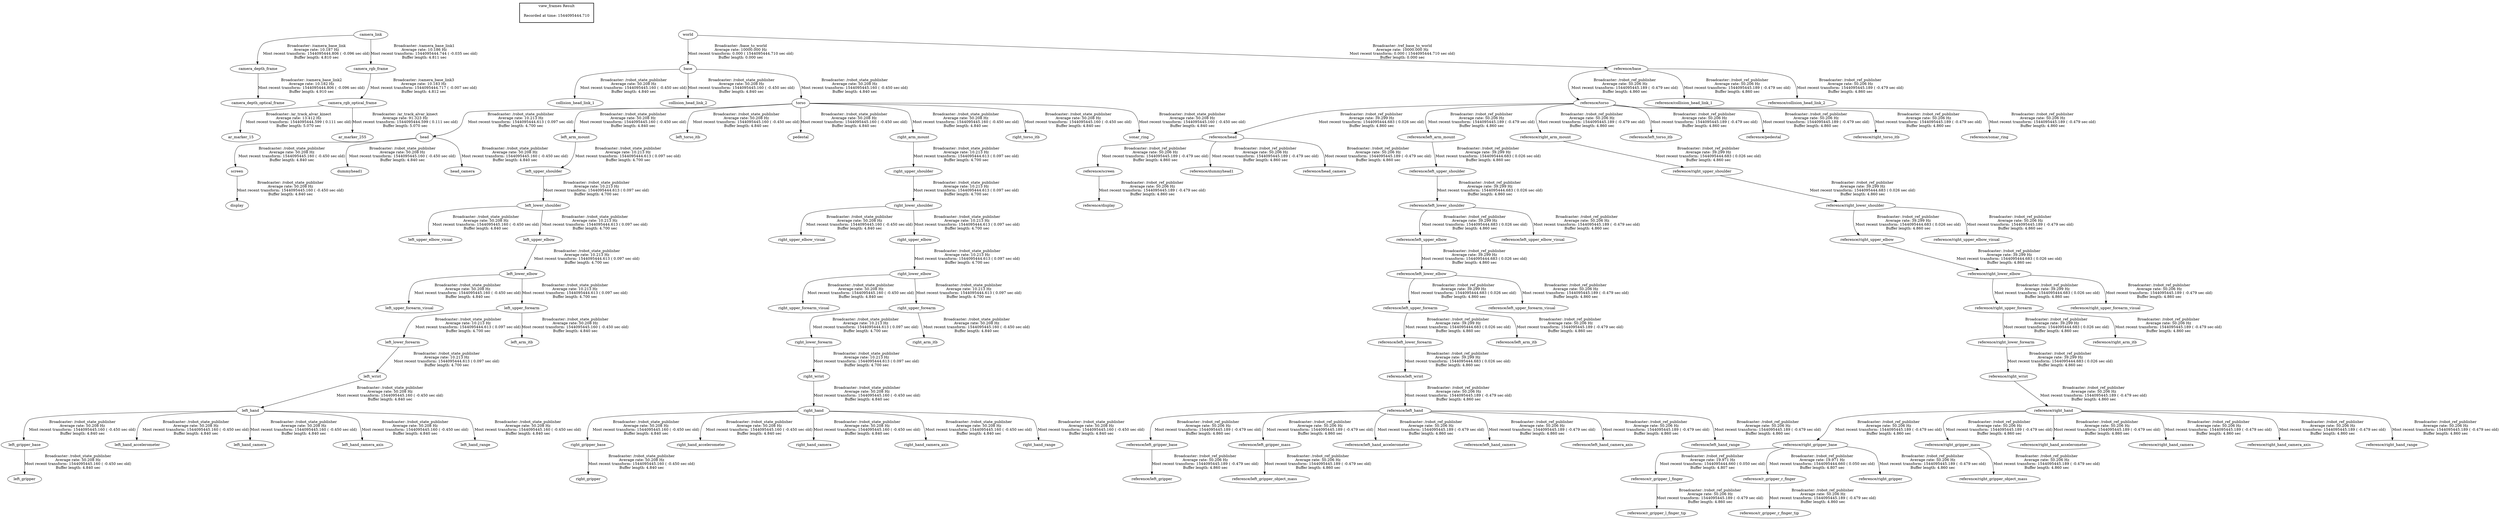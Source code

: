 digraph G {
"camera_depth_frame" -> "camera_depth_optical_frame"[label="Broadcaster: /camera_base_link2\nAverage rate: 10.182 Hz\nMost recent transform: 1544095444.806 ( -0.096 sec old)\nBuffer length: 4.910 sec\n"];
"camera_link" -> "camera_depth_frame"[label="Broadcaster: /camera_base_link\nAverage rate: 10.187 Hz\nMost recent transform: 1544095444.806 ( -0.096 sec old)\nBuffer length: 4.810 sec\n"];
"camera_rgb_frame" -> "camera_rgb_optical_frame"[label="Broadcaster: /camera_base_link3\nAverage rate: 10.183 Hz\nMost recent transform: 1544095444.717 ( -0.007 sec old)\nBuffer length: 4.812 sec\n"];
"camera_link" -> "camera_rgb_frame"[label="Broadcaster: /camera_base_link1\nAverage rate: 10.186 Hz\nMost recent transform: 1544095444.744 ( -0.035 sec old)\nBuffer length: 4.811 sec\n"];
"world" -> "base"[label="Broadcaster: /base_to_world\nAverage rate: 10000.000 Hz\nMost recent transform: 0.000 ( 1544095444.710 sec old)\nBuffer length: 0.000 sec\n"];
"reference/torso" -> "reference/head"[label="Broadcaster: /robot_ref_publisher\nAverage rate: 39.299 Hz\nMost recent transform: 1544095444.683 ( 0.026 sec old)\nBuffer length: 4.860 sec\n"];
"reference/base" -> "reference/torso"[label="Broadcaster: /robot_ref_publisher\nAverage rate: 50.206 Hz\nMost recent transform: 1544095445.189 ( -0.479 sec old)\nBuffer length: 4.860 sec\n"];
"reference/left_lower_shoulder" -> "reference/left_upper_elbow"[label="Broadcaster: /robot_ref_publisher\nAverage rate: 39.299 Hz\nMost recent transform: 1544095444.683 ( 0.026 sec old)\nBuffer length: 4.860 sec\n"];
"reference/left_upper_shoulder" -> "reference/left_lower_shoulder"[label="Broadcaster: /robot_ref_publisher\nAverage rate: 39.299 Hz\nMost recent transform: 1544095444.683 ( 0.026 sec old)\nBuffer length: 4.860 sec\n"];
"reference/left_upper_elbow" -> "reference/left_lower_elbow"[label="Broadcaster: /robot_ref_publisher\nAverage rate: 39.299 Hz\nMost recent transform: 1544095444.683 ( 0.026 sec old)\nBuffer length: 4.860 sec\n"];
"reference/left_arm_mount" -> "reference/left_upper_shoulder"[label="Broadcaster: /robot_ref_publisher\nAverage rate: 39.299 Hz\nMost recent transform: 1544095444.683 ( 0.026 sec old)\nBuffer length: 4.860 sec\n"];
"reference/torso" -> "reference/left_arm_mount"[label="Broadcaster: /robot_ref_publisher\nAverage rate: 50.206 Hz\nMost recent transform: 1544095445.189 ( -0.479 sec old)\nBuffer length: 4.860 sec\n"];
"reference/left_lower_elbow" -> "reference/left_upper_forearm"[label="Broadcaster: /robot_ref_publisher\nAverage rate: 39.299 Hz\nMost recent transform: 1544095444.683 ( 0.026 sec old)\nBuffer length: 4.860 sec\n"];
"reference/left_upper_forearm" -> "reference/left_lower_forearm"[label="Broadcaster: /robot_ref_publisher\nAverage rate: 39.299 Hz\nMost recent transform: 1544095444.683 ( 0.026 sec old)\nBuffer length: 4.860 sec\n"];
"reference/left_lower_forearm" -> "reference/left_wrist"[label="Broadcaster: /robot_ref_publisher\nAverage rate: 39.299 Hz\nMost recent transform: 1544095444.683 ( 0.026 sec old)\nBuffer length: 4.860 sec\n"];
"reference/right_lower_shoulder" -> "reference/right_upper_elbow"[label="Broadcaster: /robot_ref_publisher\nAverage rate: 39.299 Hz\nMost recent transform: 1544095444.683 ( 0.026 sec old)\nBuffer length: 4.860 sec\n"];
"reference/right_upper_shoulder" -> "reference/right_lower_shoulder"[label="Broadcaster: /robot_ref_publisher\nAverage rate: 39.299 Hz\nMost recent transform: 1544095444.683 ( 0.026 sec old)\nBuffer length: 4.860 sec\n"];
"reference/right_upper_elbow" -> "reference/right_lower_elbow"[label="Broadcaster: /robot_ref_publisher\nAverage rate: 39.299 Hz\nMost recent transform: 1544095444.683 ( 0.026 sec old)\nBuffer length: 4.860 sec\n"];
"reference/right_arm_mount" -> "reference/right_upper_shoulder"[label="Broadcaster: /robot_ref_publisher\nAverage rate: 39.299 Hz\nMost recent transform: 1544095444.683 ( 0.026 sec old)\nBuffer length: 4.860 sec\n"];
"reference/torso" -> "reference/right_arm_mount"[label="Broadcaster: /robot_ref_publisher\nAverage rate: 50.206 Hz\nMost recent transform: 1544095445.189 ( -0.479 sec old)\nBuffer length: 4.860 sec\n"];
"reference/right_lower_elbow" -> "reference/right_upper_forearm"[label="Broadcaster: /robot_ref_publisher\nAverage rate: 39.299 Hz\nMost recent transform: 1544095444.683 ( 0.026 sec old)\nBuffer length: 4.860 sec\n"];
"reference/right_upper_forearm" -> "reference/right_lower_forearm"[label="Broadcaster: /robot_ref_publisher\nAverage rate: 39.299 Hz\nMost recent transform: 1544095444.683 ( 0.026 sec old)\nBuffer length: 4.860 sec\n"];
"reference/right_lower_forearm" -> "reference/right_wrist"[label="Broadcaster: /robot_ref_publisher\nAverage rate: 39.299 Hz\nMost recent transform: 1544095444.683 ( 0.026 sec old)\nBuffer length: 4.860 sec\n"];
"world" -> "reference/base"[label="Broadcaster: /ref_base_to_world\nAverage rate: 10000.000 Hz\nMost recent transform: 0.000 ( 1544095444.710 sec old)\nBuffer length: 0.000 sec\n"];
"base" -> "collision_head_link_1"[label="Broadcaster: /robot_state_publisher\nAverage rate: 50.208 Hz\nMost recent transform: 1544095445.160 ( -0.450 sec old)\nBuffer length: 4.840 sec\n"];
"base" -> "collision_head_link_2"[label="Broadcaster: /robot_state_publisher\nAverage rate: 50.208 Hz\nMost recent transform: 1544095445.160 ( -0.450 sec old)\nBuffer length: 4.840 sec\n"];
"screen" -> "display"[label="Broadcaster: /robot_state_publisher\nAverage rate: 50.208 Hz\nMost recent transform: 1544095445.160 ( -0.450 sec old)\nBuffer length: 4.840 sec\n"];
"head" -> "screen"[label="Broadcaster: /robot_state_publisher\nAverage rate: 50.208 Hz\nMost recent transform: 1544095445.160 ( -0.450 sec old)\nBuffer length: 4.840 sec\n"];
"head" -> "dummyhead1"[label="Broadcaster: /robot_state_publisher\nAverage rate: 50.208 Hz\nMost recent transform: 1544095445.160 ( -0.450 sec old)\nBuffer length: 4.840 sec\n"];
"torso" -> "head"[label="Broadcaster: /robot_state_publisher\nAverage rate: 10.213 Hz\nMost recent transform: 1544095444.613 ( 0.097 sec old)\nBuffer length: 4.700 sec\n"];
"head" -> "head_camera"[label="Broadcaster: /robot_state_publisher\nAverage rate: 50.208 Hz\nMost recent transform: 1544095445.160 ( -0.450 sec old)\nBuffer length: 4.840 sec\n"];
"left_lower_shoulder" -> "left_upper_elbow_visual"[label="Broadcaster: /robot_state_publisher\nAverage rate: 50.208 Hz\nMost recent transform: 1544095445.160 ( -0.450 sec old)\nBuffer length: 4.840 sec\n"];
"left_upper_shoulder" -> "left_lower_shoulder"[label="Broadcaster: /robot_state_publisher\nAverage rate: 10.213 Hz\nMost recent transform: 1544095444.613 ( 0.097 sec old)\nBuffer length: 4.700 sec\n"];
"left_gripper_base" -> "left_gripper"[label="Broadcaster: /robot_state_publisher\nAverage rate: 50.208 Hz\nMost recent transform: 1544095445.160 ( -0.450 sec old)\nBuffer length: 4.840 sec\n"];
"left_hand" -> "left_gripper_base"[label="Broadcaster: /robot_state_publisher\nAverage rate: 50.208 Hz\nMost recent transform: 1544095445.160 ( -0.450 sec old)\nBuffer length: 4.840 sec\n"];
"left_wrist" -> "left_hand"[label="Broadcaster: /robot_state_publisher\nAverage rate: 50.208 Hz\nMost recent transform: 1544095445.160 ( -0.450 sec old)\nBuffer length: 4.840 sec\n"];
"left_lower_forearm" -> "left_wrist"[label="Broadcaster: /robot_state_publisher\nAverage rate: 10.213 Hz\nMost recent transform: 1544095444.613 ( 0.097 sec old)\nBuffer length: 4.700 sec\n"];
"left_hand" -> "left_hand_accelerometer"[label="Broadcaster: /robot_state_publisher\nAverage rate: 50.208 Hz\nMost recent transform: 1544095445.160 ( -0.450 sec old)\nBuffer length: 4.840 sec\n"];
"left_hand" -> "left_hand_camera"[label="Broadcaster: /robot_state_publisher\nAverage rate: 50.208 Hz\nMost recent transform: 1544095445.160 ( -0.450 sec old)\nBuffer length: 4.840 sec\n"];
"left_hand" -> "left_hand_camera_axis"[label="Broadcaster: /robot_state_publisher\nAverage rate: 50.208 Hz\nMost recent transform: 1544095445.160 ( -0.450 sec old)\nBuffer length: 4.840 sec\n"];
"left_hand" -> "left_hand_range"[label="Broadcaster: /robot_state_publisher\nAverage rate: 50.208 Hz\nMost recent transform: 1544095445.160 ( -0.450 sec old)\nBuffer length: 4.840 sec\n"];
"torso" -> "left_arm_mount"[label="Broadcaster: /robot_state_publisher\nAverage rate: 50.208 Hz\nMost recent transform: 1544095445.160 ( -0.450 sec old)\nBuffer length: 4.840 sec\n"];
"base" -> "torso"[label="Broadcaster: /robot_state_publisher\nAverage rate: 50.208 Hz\nMost recent transform: 1544095445.160 ( -0.450 sec old)\nBuffer length: 4.840 sec\n"];
"torso" -> "left_torso_itb"[label="Broadcaster: /robot_state_publisher\nAverage rate: 50.208 Hz\nMost recent transform: 1544095445.160 ( -0.450 sec old)\nBuffer length: 4.840 sec\n"];
"left_lower_elbow" -> "left_upper_forearm_visual"[label="Broadcaster: /robot_state_publisher\nAverage rate: 50.208 Hz\nMost recent transform: 1544095445.160 ( -0.450 sec old)\nBuffer length: 4.840 sec\n"];
"left_upper_elbow" -> "left_lower_elbow"[label="Broadcaster: /robot_state_publisher\nAverage rate: 10.213 Hz\nMost recent transform: 1544095444.613 ( 0.097 sec old)\nBuffer length: 4.700 sec\n"];
"left_upper_forearm" -> "left_arm_itb"[label="Broadcaster: /robot_state_publisher\nAverage rate: 50.208 Hz\nMost recent transform: 1544095445.160 ( -0.450 sec old)\nBuffer length: 4.840 sec\n"];
"left_lower_elbow" -> "left_upper_forearm"[label="Broadcaster: /robot_state_publisher\nAverage rate: 10.213 Hz\nMost recent transform: 1544095444.613 ( 0.097 sec old)\nBuffer length: 4.700 sec\n"];
"torso" -> "pedestal"[label="Broadcaster: /robot_state_publisher\nAverage rate: 50.208 Hz\nMost recent transform: 1544095445.160 ( -0.450 sec old)\nBuffer length: 4.840 sec\n"];
"right_lower_shoulder" -> "right_upper_elbow_visual"[label="Broadcaster: /robot_state_publisher\nAverage rate: 50.208 Hz\nMost recent transform: 1544095445.160 ( -0.450 sec old)\nBuffer length: 4.840 sec\n"];
"right_upper_shoulder" -> "right_lower_shoulder"[label="Broadcaster: /robot_state_publisher\nAverage rate: 10.213 Hz\nMost recent transform: 1544095444.613 ( 0.097 sec old)\nBuffer length: 4.700 sec\n"];
"right_gripper_base" -> "right_gripper"[label="Broadcaster: /robot_state_publisher\nAverage rate: 50.208 Hz\nMost recent transform: 1544095445.160 ( -0.450 sec old)\nBuffer length: 4.840 sec\n"];
"right_hand" -> "right_gripper_base"[label="Broadcaster: /robot_state_publisher\nAverage rate: 50.208 Hz\nMost recent transform: 1544095445.160 ( -0.450 sec old)\nBuffer length: 4.840 sec\n"];
"right_wrist" -> "right_hand"[label="Broadcaster: /robot_state_publisher\nAverage rate: 50.208 Hz\nMost recent transform: 1544095445.160 ( -0.450 sec old)\nBuffer length: 4.840 sec\n"];
"right_lower_forearm" -> "right_wrist"[label="Broadcaster: /robot_state_publisher\nAverage rate: 10.213 Hz\nMost recent transform: 1544095444.613 ( 0.097 sec old)\nBuffer length: 4.700 sec\n"];
"right_hand" -> "right_hand_accelerometer"[label="Broadcaster: /robot_state_publisher\nAverage rate: 50.208 Hz\nMost recent transform: 1544095445.160 ( -0.450 sec old)\nBuffer length: 4.840 sec\n"];
"right_hand" -> "right_hand_camera"[label="Broadcaster: /robot_state_publisher\nAverage rate: 50.208 Hz\nMost recent transform: 1544095445.160 ( -0.450 sec old)\nBuffer length: 4.840 sec\n"];
"right_hand" -> "right_hand_camera_axis"[label="Broadcaster: /robot_state_publisher\nAverage rate: 50.208 Hz\nMost recent transform: 1544095445.160 ( -0.450 sec old)\nBuffer length: 4.840 sec\n"];
"right_hand" -> "right_hand_range"[label="Broadcaster: /robot_state_publisher\nAverage rate: 50.208 Hz\nMost recent transform: 1544095445.160 ( -0.450 sec old)\nBuffer length: 4.840 sec\n"];
"torso" -> "right_arm_mount"[label="Broadcaster: /robot_state_publisher\nAverage rate: 50.208 Hz\nMost recent transform: 1544095445.160 ( -0.450 sec old)\nBuffer length: 4.840 sec\n"];
"torso" -> "right_torso_itb"[label="Broadcaster: /robot_state_publisher\nAverage rate: 50.208 Hz\nMost recent transform: 1544095445.160 ( -0.450 sec old)\nBuffer length: 4.840 sec\n"];
"right_lower_elbow" -> "right_upper_forearm_visual"[label="Broadcaster: /robot_state_publisher\nAverage rate: 50.208 Hz\nMost recent transform: 1544095445.160 ( -0.450 sec old)\nBuffer length: 4.840 sec\n"];
"right_upper_elbow" -> "right_lower_elbow"[label="Broadcaster: /robot_state_publisher\nAverage rate: 10.213 Hz\nMost recent transform: 1544095444.613 ( 0.097 sec old)\nBuffer length: 4.700 sec\n"];
"right_upper_forearm" -> "right_arm_itb"[label="Broadcaster: /robot_state_publisher\nAverage rate: 50.208 Hz\nMost recent transform: 1544095445.160 ( -0.450 sec old)\nBuffer length: 4.840 sec\n"];
"right_lower_elbow" -> "right_upper_forearm"[label="Broadcaster: /robot_state_publisher\nAverage rate: 10.213 Hz\nMost recent transform: 1544095444.613 ( 0.097 sec old)\nBuffer length: 4.700 sec\n"];
"torso" -> "sonar_ring"[label="Broadcaster: /robot_state_publisher\nAverage rate: 50.208 Hz\nMost recent transform: 1544095445.160 ( -0.450 sec old)\nBuffer length: 4.840 sec\n"];
"reference/base" -> "reference/collision_head_link_1"[label="Broadcaster: /robot_ref_publisher\nAverage rate: 50.206 Hz\nMost recent transform: 1544095445.189 ( -0.479 sec old)\nBuffer length: 4.860 sec\n"];
"reference/base" -> "reference/collision_head_link_2"[label="Broadcaster: /robot_ref_publisher\nAverage rate: 50.206 Hz\nMost recent transform: 1544095445.189 ( -0.479 sec old)\nBuffer length: 4.860 sec\n"];
"reference/screen" -> "reference/display"[label="Broadcaster: /robot_ref_publisher\nAverage rate: 50.206 Hz\nMost recent transform: 1544095445.189 ( -0.479 sec old)\nBuffer length: 4.860 sec\n"];
"reference/head" -> "reference/screen"[label="Broadcaster: /robot_ref_publisher\nAverage rate: 50.206 Hz\nMost recent transform: 1544095445.189 ( -0.479 sec old)\nBuffer length: 4.860 sec\n"];
"reference/head" -> "reference/dummyhead1"[label="Broadcaster: /robot_ref_publisher\nAverage rate: 50.206 Hz\nMost recent transform: 1544095445.189 ( -0.479 sec old)\nBuffer length: 4.860 sec\n"];
"reference/head" -> "reference/head_camera"[label="Broadcaster: /robot_ref_publisher\nAverage rate: 50.206 Hz\nMost recent transform: 1544095445.189 ( -0.479 sec old)\nBuffer length: 4.860 sec\n"];
"reference/left_lower_shoulder" -> "reference/left_upper_elbow_visual"[label="Broadcaster: /robot_ref_publisher\nAverage rate: 50.206 Hz\nMost recent transform: 1544095445.189 ( -0.479 sec old)\nBuffer length: 4.860 sec\n"];
"reference/left_gripper_base" -> "reference/left_gripper"[label="Broadcaster: /robot_ref_publisher\nAverage rate: 50.206 Hz\nMost recent transform: 1544095445.189 ( -0.479 sec old)\nBuffer length: 4.860 sec\n"];
"reference/left_hand" -> "reference/left_gripper_base"[label="Broadcaster: /robot_ref_publisher\nAverage rate: 50.206 Hz\nMost recent transform: 1544095445.189 ( -0.479 sec old)\nBuffer length: 4.860 sec\n"];
"reference/left_wrist" -> "reference/left_hand"[label="Broadcaster: /robot_ref_publisher\nAverage rate: 50.206 Hz\nMost recent transform: 1544095445.189 ( -0.479 sec old)\nBuffer length: 4.860 sec\n"];
"reference/left_hand" -> "reference/left_gripper_mass"[label="Broadcaster: /robot_ref_publisher\nAverage rate: 50.206 Hz\nMost recent transform: 1544095445.189 ( -0.479 sec old)\nBuffer length: 4.860 sec\n"];
"reference/left_gripper_mass" -> "reference/left_gripper_object_mass"[label="Broadcaster: /robot_ref_publisher\nAverage rate: 50.206 Hz\nMost recent transform: 1544095445.189 ( -0.479 sec old)\nBuffer length: 4.860 sec\n"];
"reference/left_hand" -> "reference/left_hand_accelerometer"[label="Broadcaster: /robot_ref_publisher\nAverage rate: 50.206 Hz\nMost recent transform: 1544095445.189 ( -0.479 sec old)\nBuffer length: 4.860 sec\n"];
"reference/left_hand" -> "reference/left_hand_camera"[label="Broadcaster: /robot_ref_publisher\nAverage rate: 50.206 Hz\nMost recent transform: 1544095445.189 ( -0.479 sec old)\nBuffer length: 4.860 sec\n"];
"reference/left_hand" -> "reference/left_hand_camera_axis"[label="Broadcaster: /robot_ref_publisher\nAverage rate: 50.206 Hz\nMost recent transform: 1544095445.189 ( -0.479 sec old)\nBuffer length: 4.860 sec\n"];
"reference/left_hand" -> "reference/left_hand_range"[label="Broadcaster: /robot_ref_publisher\nAverage rate: 50.206 Hz\nMost recent transform: 1544095445.189 ( -0.479 sec old)\nBuffer length: 4.860 sec\n"];
"reference/torso" -> "reference/left_torso_itb"[label="Broadcaster: /robot_ref_publisher\nAverage rate: 50.206 Hz\nMost recent transform: 1544095445.189 ( -0.479 sec old)\nBuffer length: 4.860 sec\n"];
"reference/left_lower_elbow" -> "reference/left_upper_forearm_visual"[label="Broadcaster: /robot_ref_publisher\nAverage rate: 50.206 Hz\nMost recent transform: 1544095445.189 ( -0.479 sec old)\nBuffer length: 4.860 sec\n"];
"reference/left_upper_forearm" -> "reference/left_arm_itb"[label="Broadcaster: /robot_ref_publisher\nAverage rate: 50.206 Hz\nMost recent transform: 1544095445.189 ( -0.479 sec old)\nBuffer length: 4.860 sec\n"];
"reference/torso" -> "reference/pedestal"[label="Broadcaster: /robot_ref_publisher\nAverage rate: 50.206 Hz\nMost recent transform: 1544095445.189 ( -0.479 sec old)\nBuffer length: 4.860 sec\n"];
"reference/r_gripper_l_finger" -> "reference/r_gripper_l_finger_tip"[label="Broadcaster: /robot_ref_publisher\nAverage rate: 50.206 Hz\nMost recent transform: 1544095445.189 ( -0.479 sec old)\nBuffer length: 4.860 sec\n"];
"reference/right_gripper_base" -> "reference/r_gripper_l_finger"[label="Broadcaster: /robot_ref_publisher\nAverage rate: 19.971 Hz\nMost recent transform: 1544095444.660 ( 0.050 sec old)\nBuffer length: 4.807 sec\n"];
"reference/r_gripper_r_finger" -> "reference/r_gripper_r_finger_tip"[label="Broadcaster: /robot_ref_publisher\nAverage rate: 50.206 Hz\nMost recent transform: 1544095445.189 ( -0.479 sec old)\nBuffer length: 4.860 sec\n"];
"reference/right_gripper_base" -> "reference/r_gripper_r_finger"[label="Broadcaster: /robot_ref_publisher\nAverage rate: 19.971 Hz\nMost recent transform: 1544095444.660 ( 0.050 sec old)\nBuffer length: 4.807 sec\n"];
"reference/right_lower_shoulder" -> "reference/right_upper_elbow_visual"[label="Broadcaster: /robot_ref_publisher\nAverage rate: 50.206 Hz\nMost recent transform: 1544095445.189 ( -0.479 sec old)\nBuffer length: 4.860 sec\n"];
"reference/right_gripper_base" -> "reference/right_gripper"[label="Broadcaster: /robot_ref_publisher\nAverage rate: 50.206 Hz\nMost recent transform: 1544095445.189 ( -0.479 sec old)\nBuffer length: 4.860 sec\n"];
"reference/right_hand" -> "reference/right_gripper_base"[label="Broadcaster: /robot_ref_publisher\nAverage rate: 50.206 Hz\nMost recent transform: 1544095445.189 ( -0.479 sec old)\nBuffer length: 4.860 sec\n"];
"reference/right_wrist" -> "reference/right_hand"[label="Broadcaster: /robot_ref_publisher\nAverage rate: 50.206 Hz\nMost recent transform: 1544095445.189 ( -0.479 sec old)\nBuffer length: 4.860 sec\n"];
"reference/right_hand" -> "reference/right_gripper_mass"[label="Broadcaster: /robot_ref_publisher\nAverage rate: 50.206 Hz\nMost recent transform: 1544095445.189 ( -0.479 sec old)\nBuffer length: 4.860 sec\n"];
"reference/right_gripper_mass" -> "reference/right_gripper_object_mass"[label="Broadcaster: /robot_ref_publisher\nAverage rate: 50.206 Hz\nMost recent transform: 1544095445.189 ( -0.479 sec old)\nBuffer length: 4.860 sec\n"];
"reference/right_hand" -> "reference/right_hand_accelerometer"[label="Broadcaster: /robot_ref_publisher\nAverage rate: 50.206 Hz\nMost recent transform: 1544095445.189 ( -0.479 sec old)\nBuffer length: 4.860 sec\n"];
"reference/right_hand" -> "reference/right_hand_camera"[label="Broadcaster: /robot_ref_publisher\nAverage rate: 50.206 Hz\nMost recent transform: 1544095445.189 ( -0.479 sec old)\nBuffer length: 4.860 sec\n"];
"reference/right_hand" -> "reference/right_hand_camera_axis"[label="Broadcaster: /robot_ref_publisher\nAverage rate: 50.206 Hz\nMost recent transform: 1544095445.189 ( -0.479 sec old)\nBuffer length: 4.860 sec\n"];
"reference/right_hand" -> "reference/right_hand_range"[label="Broadcaster: /robot_ref_publisher\nAverage rate: 50.206 Hz\nMost recent transform: 1544095445.189 ( -0.479 sec old)\nBuffer length: 4.860 sec\n"];
"reference/torso" -> "reference/right_torso_itb"[label="Broadcaster: /robot_ref_publisher\nAverage rate: 50.206 Hz\nMost recent transform: 1544095445.189 ( -0.479 sec old)\nBuffer length: 4.860 sec\n"];
"reference/right_lower_elbow" -> "reference/right_upper_forearm_visual"[label="Broadcaster: /robot_ref_publisher\nAverage rate: 50.206 Hz\nMost recent transform: 1544095445.189 ( -0.479 sec old)\nBuffer length: 4.860 sec\n"];
"reference/right_upper_forearm" -> "reference/right_arm_itb"[label="Broadcaster: /robot_ref_publisher\nAverage rate: 50.206 Hz\nMost recent transform: 1544095445.189 ( -0.479 sec old)\nBuffer length: 4.860 sec\n"];
"reference/torso" -> "reference/sonar_ring"[label="Broadcaster: /robot_ref_publisher\nAverage rate: 50.206 Hz\nMost recent transform: 1544095445.189 ( -0.479 sec old)\nBuffer length: 4.860 sec\n"];
"camera_rgb_optical_frame" -> "ar_marker_15"[label="Broadcaster: /ar_track_alvar_kinect\nAverage rate: 13.412 Hz\nMost recent transform: 1544095444.599 ( 0.111 sec old)\nBuffer length: 5.070 sec\n"];
"camera_rgb_optical_frame" -> "ar_marker_255"[label="Broadcaster: /ar_track_alvar_kinect\nAverage rate: 91.323 Hz\nMost recent transform: 1544095444.599 ( 0.111 sec old)\nBuffer length: 5.070 sec\n"];
"left_lower_shoulder" -> "left_upper_elbow"[label="Broadcaster: /robot_state_publisher\nAverage rate: 10.213 Hz\nMost recent transform: 1544095444.613 ( 0.097 sec old)\nBuffer length: 4.700 sec\n"];
"left_arm_mount" -> "left_upper_shoulder"[label="Broadcaster: /robot_state_publisher\nAverage rate: 10.213 Hz\nMost recent transform: 1544095444.613 ( 0.097 sec old)\nBuffer length: 4.700 sec\n"];
"left_upper_forearm" -> "left_lower_forearm"[label="Broadcaster: /robot_state_publisher\nAverage rate: 10.213 Hz\nMost recent transform: 1544095444.613 ( 0.097 sec old)\nBuffer length: 4.700 sec\n"];
"right_lower_shoulder" -> "right_upper_elbow"[label="Broadcaster: /robot_state_publisher\nAverage rate: 10.213 Hz\nMost recent transform: 1544095444.613 ( 0.097 sec old)\nBuffer length: 4.700 sec\n"];
"right_arm_mount" -> "right_upper_shoulder"[label="Broadcaster: /robot_state_publisher\nAverage rate: 10.213 Hz\nMost recent transform: 1544095444.613 ( 0.097 sec old)\nBuffer length: 4.700 sec\n"];
"right_upper_forearm" -> "right_lower_forearm"[label="Broadcaster: /robot_state_publisher\nAverage rate: 10.213 Hz\nMost recent transform: 1544095444.613 ( 0.097 sec old)\nBuffer length: 4.700 sec\n"];
edge [style=invis];
 subgraph cluster_legend { style=bold; color=black; label ="view_frames Result";
"Recorded at time: 1544095444.710"[ shape=plaintext ] ;
 }->"world";
edge [style=invis];
 subgraph cluster_legend { style=bold; color=black; label ="view_frames Result";
"Recorded at time: 1544095444.710"[ shape=plaintext ] ;
 }->"camera_link";
}